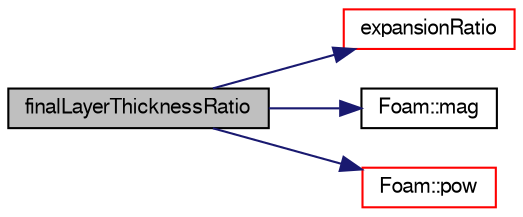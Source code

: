 digraph "finalLayerThicknessRatio"
{
  bgcolor="transparent";
  edge [fontname="FreeSans",fontsize="10",labelfontname="FreeSans",labelfontsize="10"];
  node [fontname="FreeSans",fontsize="10",shape=record];
  rankdir="LR";
  Node695 [label="finalLayerThicknessRatio",height=0.2,width=0.4,color="black", fillcolor="grey75", style="filled", fontcolor="black"];
  Node695 -> Node696 [color="midnightblue",fontsize="10",style="solid",fontname="FreeSans"];
  Node696 [label="expansionRatio",height=0.2,width=0.4,color="red",URL="$a24630.html#acf17ba8644df8cad8ebd2acd9ea653d4"];
  Node695 -> Node701 [color="midnightblue",fontsize="10",style="solid",fontname="FreeSans"];
  Node701 [label="Foam::mag",height=0.2,width=0.4,color="black",URL="$a21124.html#a929da2a3fdcf3dacbbe0487d3a330dae"];
  Node695 -> Node702 [color="midnightblue",fontsize="10",style="solid",fontname="FreeSans"];
  Node702 [label="Foam::pow",height=0.2,width=0.4,color="red",URL="$a21124.html#a7500c8e9d27a442adc75e287de074c7c"];
}
